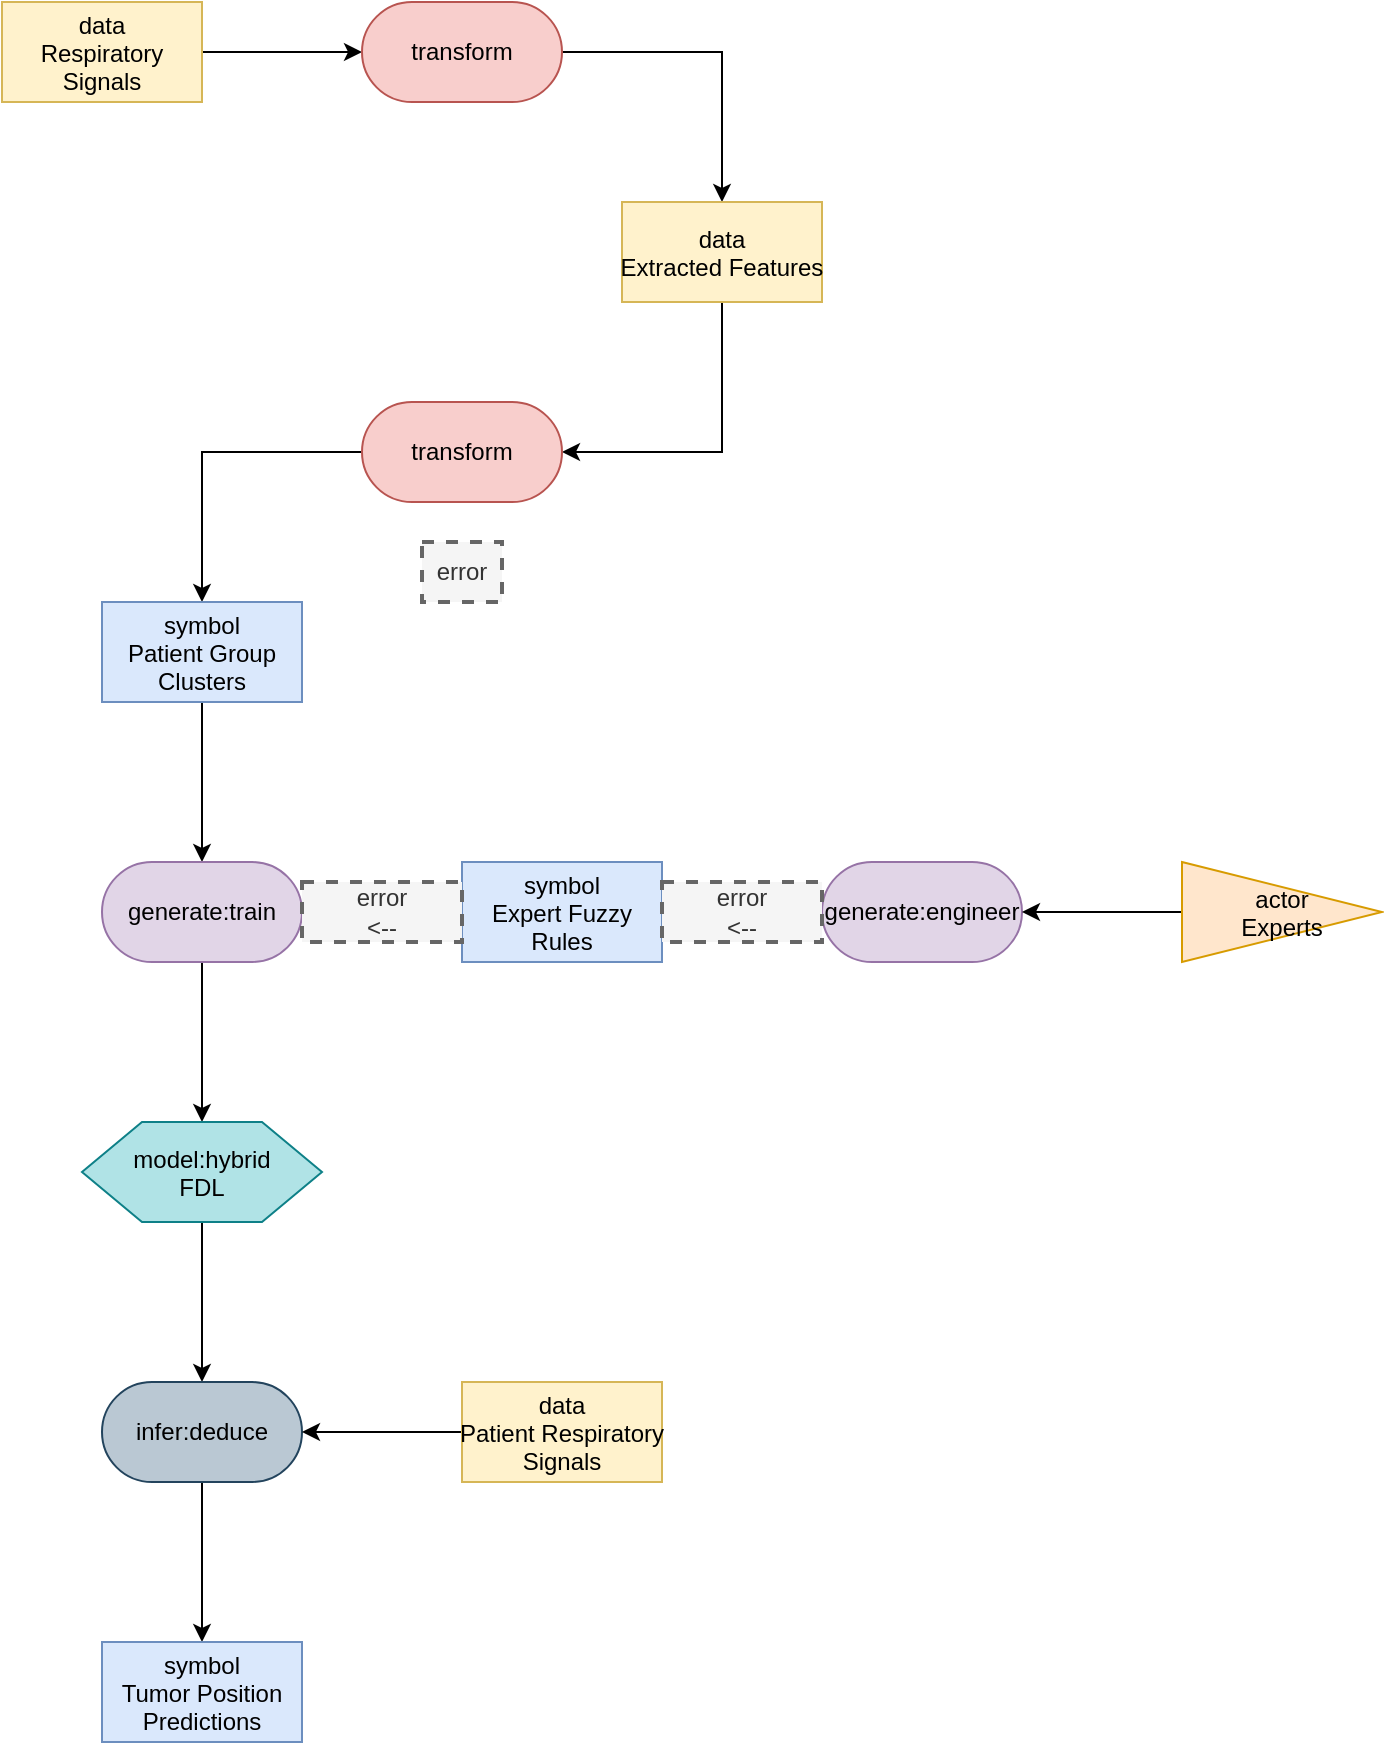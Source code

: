 <mxfile version="27.1.6" pages="2">
  <diagram name="Page-1" id="P7Q_i6ipysdPem5cXLxQ">
    <mxGraphModel dx="983" dy="589" grid="1" gridSize="10" guides="1" tooltips="1" connect="1" arrows="1" fold="1" page="1" pageScale="1" pageWidth="3300" pageHeight="4681" math="0" shadow="0">
      <root>
        <mxCell id="0" />
        <mxCell id="1" parent="0" />
        <mxCell id="9VG51xoYR0WrICZdvRi9-3" style="edgeStyle=orthogonalEdgeStyle;rounded=0;orthogonalLoop=1;jettySize=auto;html=1;exitX=1;exitY=0.5;exitDx=0;exitDy=0;entryX=0;entryY=0.5;entryDx=0;entryDy=0;" edge="1" parent="1" source="9VG51xoYR0WrICZdvRi9-1" target="9VG51xoYR0WrICZdvRi9-2">
          <mxGeometry relative="1" as="geometry" />
        </mxCell>
        <mxCell id="9VG51xoYR0WrICZdvRi9-1" value="data&#xa;Respiratory&#xa;Signals" style="rectangle;fillColor=#fff2cc;strokeColor=#d6b656;" name="data" vertex="1" parent="1">
          <mxGeometry x="340" y="230" width="100" height="50" as="geometry" />
        </mxCell>
        <mxCell id="9VG51xoYR0WrICZdvRi9-5" style="edgeStyle=orthogonalEdgeStyle;rounded=0;orthogonalLoop=1;jettySize=auto;html=1;exitX=1;exitY=0.5;exitDx=0;exitDy=0;entryX=0.5;entryY=0;entryDx=0;entryDy=0;" edge="1" parent="1" source="9VG51xoYR0WrICZdvRi9-2" target="9VG51xoYR0WrICZdvRi9-4">
          <mxGeometry relative="1" as="geometry" />
        </mxCell>
        <mxCell id="9VG51xoYR0WrICZdvRi9-2" value="transform" style="rounded=1;whiteSpace=wrap;html=1;arcSize=50;fillColor=#f8cecc;strokeColor=#b85450;" name="transform" vertex="1" parent="1">
          <mxGeometry x="520" y="230" width="100" height="50" as="geometry" />
        </mxCell>
        <mxCell id="9VG51xoYR0WrICZdvRi9-7" style="edgeStyle=orthogonalEdgeStyle;rounded=0;orthogonalLoop=1;jettySize=auto;html=1;exitX=0.5;exitY=1;exitDx=0;exitDy=0;entryX=1;entryY=0.5;entryDx=0;entryDy=0;" edge="1" parent="1" source="9VG51xoYR0WrICZdvRi9-4" target="9VG51xoYR0WrICZdvRi9-6">
          <mxGeometry relative="1" as="geometry" />
        </mxCell>
        <mxCell id="9VG51xoYR0WrICZdvRi9-4" value="data&#xa;Extracted Features" style="rectangle;fillColor=#fff2cc;strokeColor=#d6b656;" name="data" vertex="1" parent="1">
          <mxGeometry x="650" y="330" width="100" height="50" as="geometry" />
        </mxCell>
        <mxCell id="9VG51xoYR0WrICZdvRi9-9" style="edgeStyle=orthogonalEdgeStyle;rounded=0;orthogonalLoop=1;jettySize=auto;html=1;exitX=0;exitY=0.5;exitDx=0;exitDy=0;entryX=0.5;entryY=0;entryDx=0;entryDy=0;" edge="1" parent="1" source="9VG51xoYR0WrICZdvRi9-6" target="9VG51xoYR0WrICZdvRi9-8">
          <mxGeometry relative="1" as="geometry" />
        </mxCell>
        <mxCell id="9VG51xoYR0WrICZdvRi9-6" value="transform" style="rounded=1;whiteSpace=wrap;html=1;arcSize=50;fillColor=#f8cecc;strokeColor=#b85450;" name="transform" vertex="1" parent="1" tooltip="⚠️ Node not part of any valid pattern.">
          <mxGeometry x="520" y="430" width="100" height="50" as="geometry" />
        </mxCell>
        <mxCell id="9VG51xoYR0WrICZdvRi9-11" style="edgeStyle=orthogonalEdgeStyle;rounded=0;orthogonalLoop=1;jettySize=auto;html=1;exitX=0.5;exitY=1;exitDx=0;exitDy=0;entryX=0.5;entryY=0;entryDx=0;entryDy=0;" edge="1" parent="1" source="9VG51xoYR0WrICZdvRi9-8" target="9VG51xoYR0WrICZdvRi9-10">
          <mxGeometry relative="1" as="geometry" />
        </mxCell>
        <mxCell id="9VG51xoYR0WrICZdvRi9-8" value="symbol&#xa;Patient Group&#xa;Clusters" style="rectangle;fillColor=#dae8fc;strokeColor=#6c8ebf;" name="symbol" vertex="1" parent="1">
          <mxGeometry x="390" y="530" width="100" height="50" as="geometry" />
        </mxCell>
        <mxCell id="9VG51xoYR0WrICZdvRi9-21" style="edgeStyle=orthogonalEdgeStyle;rounded=0;orthogonalLoop=1;jettySize=auto;html=1;exitX=0.5;exitY=1;exitDx=0;exitDy=0;entryX=0.5;entryY=0;entryDx=0;entryDy=0;" edge="1" parent="1" source="9VG51xoYR0WrICZdvRi9-10" target="9VG51xoYR0WrICZdvRi9-20">
          <mxGeometry relative="1" as="geometry" />
        </mxCell>
        <mxCell id="9VG51xoYR0WrICZdvRi9-10" value="generate:train" style="rounded=1;whiteSpace=wrap;html=1;arcSize=50;fillColor=#e1d5e7;strokeColor=#9673a6;" name="generate:train" vertex="1" parent="1">
          <mxGeometry x="390" y="660" width="100" height="50" as="geometry" />
        </mxCell>
        <mxCell id="9VG51xoYR0WrICZdvRi9-12" value="symbol&#xa;Expert Fuzzy&#xa;Rules" style="rectangle;fillColor=#dae8fc;strokeColor=#6c8ebf;" name="symbol" vertex="1" parent="1">
          <mxGeometry x="570" y="660" width="100" height="50" as="geometry" />
        </mxCell>
        <mxCell id="9VG51xoYR0WrICZdvRi9-14" value="&lt;div&gt;error&lt;/div&gt;&lt;div&gt;&amp;lt;--&lt;/div&gt;" style="text;html=1;align=center;verticalAlign=middle;whiteSpace=wrap;rounded=0;dashed=1;fillColor=#f5f5f5;fontColor=#333333;strokeColor=#666666;strokeWidth=2;" name="text" vertex="1" parent="1">
          <mxGeometry x="490" y="670" width="80" height="30" as="geometry" />
        </mxCell>
        <mxCell id="9VG51xoYR0WrICZdvRi9-15" value="generate:engineer" style="rounded=1;whiteSpace=wrap;html=1;arcSize=50;fillColor=#e1d5e7;strokeColor=#9673a6;" name="generate:engineer" vertex="1" parent="1">
          <mxGeometry x="750" y="660" width="100" height="50" as="geometry" />
        </mxCell>
        <mxCell id="9VG51xoYR0WrICZdvRi9-17" value="&lt;div&gt;error&lt;/div&gt;&lt;div&gt;&amp;lt;--&lt;/div&gt;" style="text;html=1;align=center;verticalAlign=middle;whiteSpace=wrap;rounded=0;dashed=1;fillColor=#f5f5f5;fontColor=#333333;strokeColor=#666666;strokeWidth=2;" name="text" vertex="1" parent="1">
          <mxGeometry x="670" y="670" width="80" height="30" as="geometry" />
        </mxCell>
        <mxCell id="9VG51xoYR0WrICZdvRi9-19" style="edgeStyle=orthogonalEdgeStyle;rounded=0;orthogonalLoop=1;jettySize=auto;html=1;entryX=1;entryY=0.5;entryDx=0;entryDy=0;" edge="1" parent="1" source="9VG51xoYR0WrICZdvRi9-18" target="9VG51xoYR0WrICZdvRi9-15">
          <mxGeometry relative="1" as="geometry" />
        </mxCell>
        <mxCell id="9VG51xoYR0WrICZdvRi9-18" value="actor&#xa;Experts" style="triangle;fillColor=#ffe6cc;strokeColor=#d79b00;" name="actor" vertex="1" parent="1">
          <mxGeometry x="930" y="660" width="100" height="50" as="geometry" />
        </mxCell>
        <mxCell id="9VG51xoYR0WrICZdvRi9-23" style="edgeStyle=orthogonalEdgeStyle;rounded=0;orthogonalLoop=1;jettySize=auto;html=1;exitX=0.5;exitY=1;exitDx=0;exitDy=0;entryX=0.5;entryY=0;entryDx=0;entryDy=0;" edge="1" parent="1" source="9VG51xoYR0WrICZdvRi9-20" target="9VG51xoYR0WrICZdvRi9-22">
          <mxGeometry relative="1" as="geometry" />
        </mxCell>
        <mxCell id="9VG51xoYR0WrICZdvRi9-20" value="model:hybrid&#xa;FDL" style="shape=hexagon;perimeter=hexagonPerimeter2;fillColor=#b0e3e6;strokeColor=#0e8088;" name="model" vertex="1" parent="1">
          <mxGeometry x="380" y="790" width="120" height="50" as="geometry" />
        </mxCell>
        <mxCell id="9VG51xoYR0WrICZdvRi9-27" style="edgeStyle=orthogonalEdgeStyle;rounded=0;orthogonalLoop=1;jettySize=auto;html=1;entryX=0.5;entryY=0;entryDx=0;entryDy=0;" edge="1" parent="1" source="9VG51xoYR0WrICZdvRi9-22" target="9VG51xoYR0WrICZdvRi9-26">
          <mxGeometry relative="1" as="geometry" />
        </mxCell>
        <mxCell id="9VG51xoYR0WrICZdvRi9-22" value="infer:deduce" style="rounded=1;whiteSpace=wrap;html=1;arcSize=50;fillColor=#bac8d3;strokeColor=#23445d;" name="infer:deduce" vertex="1" parent="1">
          <mxGeometry x="390" y="920" width="100" height="50" as="geometry" />
        </mxCell>
        <mxCell id="9VG51xoYR0WrICZdvRi9-25" style="edgeStyle=orthogonalEdgeStyle;rounded=0;orthogonalLoop=1;jettySize=auto;html=1;exitX=0;exitY=0.5;exitDx=0;exitDy=0;entryX=1;entryY=0.5;entryDx=0;entryDy=0;" edge="1" parent="1" source="9VG51xoYR0WrICZdvRi9-24" target="9VG51xoYR0WrICZdvRi9-22">
          <mxGeometry relative="1" as="geometry" />
        </mxCell>
        <mxCell id="9VG51xoYR0WrICZdvRi9-24" value="data&#xa;Patient Respiratory&#xa;Signals" style="rectangle;fillColor=#fff2cc;strokeColor=#d6b656;" name="data" vertex="1" parent="1">
          <mxGeometry x="570" y="920" width="100" height="50" as="geometry" />
        </mxCell>
        <mxCell id="9VG51xoYR0WrICZdvRi9-26" value="symbol&#xa;Tumor Position&#xa;Predictions" style="rectangle;fillColor=#dae8fc;strokeColor=#6c8ebf;" name="symbol" vertex="1" parent="1">
          <mxGeometry x="390" y="1050" width="100" height="50" as="geometry" />
        </mxCell>
        <mxCell id="9VG51xoYR0WrICZdvRi9-28" value="error" style="text;html=1;align=center;verticalAlign=middle;whiteSpace=wrap;rounded=0;dashed=1;fillColor=#f5f5f5;fontColor=#333333;strokeColor=#666666;strokeWidth=2;" name="text" vertex="1" parent="1">
          <mxGeometry x="550" y="500" width="40" height="30" as="geometry" />
        </mxCell>
      </root>
    </mxGraphModel>
  </diagram>
  <diagram name="Copy of Page-1" id="a8GOBN_g6EuTt6W0SLFB">
    <mxGraphModel dx="1572" dy="942" grid="1" gridSize="10" guides="1" tooltips="1" connect="1" arrows="1" fold="1" page="1" pageScale="1" pageWidth="3300" pageHeight="4681" math="0" shadow="0">
      <root>
        <mxCell id="27Lz67ysHTh7FIN5YOJA-0" />
        <mxCell id="27Lz67ysHTh7FIN5YOJA-1" parent="27Lz67ysHTh7FIN5YOJA-0" />
        <mxCell id="27Lz67ysHTh7FIN5YOJA-2" style="edgeStyle=orthogonalEdgeStyle;rounded=0;orthogonalLoop=1;jettySize=auto;html=1;exitX=1;exitY=0.5;exitDx=0;exitDy=0;entryX=0;entryY=0.5;entryDx=0;entryDy=0;" edge="1" parent="27Lz67ysHTh7FIN5YOJA-1" source="27Lz67ysHTh7FIN5YOJA-3" target="27Lz67ysHTh7FIN5YOJA-5">
          <mxGeometry relative="1" as="geometry" />
        </mxCell>
        <mxCell id="27Lz67ysHTh7FIN5YOJA-3" value="data&#xa;Respiratory&#xa;Signals" style="rectangle;fillColor=#fff2cc;strokeColor=#d6b656;" name="data" vertex="1" parent="27Lz67ysHTh7FIN5YOJA-1">
          <mxGeometry x="340" y="230" width="100" height="50" as="geometry" />
        </mxCell>
        <mxCell id="27Lz67ysHTh7FIN5YOJA-4" style="edgeStyle=orthogonalEdgeStyle;rounded=0;orthogonalLoop=1;jettySize=auto;html=1;exitX=1;exitY=0.5;exitDx=0;exitDy=0;entryX=0.5;entryY=0;entryDx=0;entryDy=0;" edge="1" parent="27Lz67ysHTh7FIN5YOJA-1" source="27Lz67ysHTh7FIN5YOJA-5" target="27Lz67ysHTh7FIN5YOJA-7">
          <mxGeometry relative="1" as="geometry" />
        </mxCell>
        <mxCell id="27Lz67ysHTh7FIN5YOJA-5" value="transform" style="rounded=1;whiteSpace=wrap;html=1;arcSize=50;fillColor=#f8cecc;strokeColor=#b85450;" name="transform" vertex="1" parent="27Lz67ysHTh7FIN5YOJA-1">
          <mxGeometry x="520" y="230" width="100" height="50" as="geometry" />
        </mxCell>
        <mxCell id="27Lz67ysHTh7FIN5YOJA-6" style="edgeStyle=orthogonalEdgeStyle;rounded=0;orthogonalLoop=1;jettySize=auto;html=1;exitX=0.5;exitY=1;exitDx=0;exitDy=0;entryX=1;entryY=0.5;entryDx=0;entryDy=0;" edge="1" parent="27Lz67ysHTh7FIN5YOJA-1" source="27Lz67ysHTh7FIN5YOJA-7" target="27Lz67ysHTh7FIN5YOJA-9">
          <mxGeometry relative="1" as="geometry" />
        </mxCell>
        <mxCell id="27Lz67ysHTh7FIN5YOJA-7" value="data&#xa;Extracted Features" style="rectangle;fillColor=#fff2cc;strokeColor=#d6b656;" name="data" vertex="1" parent="27Lz67ysHTh7FIN5YOJA-1">
          <mxGeometry x="650" y="330" width="100" height="50" as="geometry" />
        </mxCell>
        <mxCell id="27Lz67ysHTh7FIN5YOJA-8" style="edgeStyle=orthogonalEdgeStyle;rounded=0;orthogonalLoop=1;jettySize=auto;html=1;exitX=0;exitY=0.5;exitDx=0;exitDy=0;entryX=0.5;entryY=0;entryDx=0;entryDy=0;" edge="1" parent="27Lz67ysHTh7FIN5YOJA-1" source="27Lz67ysHTh7FIN5YOJA-9" target="27Lz67ysHTh7FIN5YOJA-11">
          <mxGeometry relative="1" as="geometry" />
        </mxCell>
        <mxCell id="27Lz67ysHTh7FIN5YOJA-9" value="transform" style="rounded=1;whiteSpace=wrap;html=1;arcSize=50;fillColor=#f8cecc;strokeColor=#b85450;" name="transform" vertex="1" parent="27Lz67ysHTh7FIN5YOJA-1">
          <mxGeometry x="520" y="430" width="100" height="50" as="geometry" />
        </mxCell>
        <mxCell id="27Lz67ysHTh7FIN5YOJA-10" style="edgeStyle=orthogonalEdgeStyle;rounded=0;orthogonalLoop=1;jettySize=auto;html=1;exitX=0.5;exitY=1;exitDx=0;exitDy=0;entryX=0.5;entryY=0;entryDx=0;entryDy=0;" edge="1" parent="27Lz67ysHTh7FIN5YOJA-1" source="27Lz67ysHTh7FIN5YOJA-11" target="27Lz67ysHTh7FIN5YOJA-13">
          <mxGeometry relative="1" as="geometry" />
        </mxCell>
        <mxCell id="27Lz67ysHTh7FIN5YOJA-11" value="symbol&#xa;Patient Group&#xa;Clusters" style="rectangle;fillColor=#dae8fc;strokeColor=#6c8ebf;" name="symbol" vertex="1" parent="27Lz67ysHTh7FIN5YOJA-1">
          <mxGeometry x="390" y="530" width="100" height="50" as="geometry" />
        </mxCell>
        <mxCell id="27Lz67ysHTh7FIN5YOJA-12" style="edgeStyle=orthogonalEdgeStyle;rounded=0;orthogonalLoop=1;jettySize=auto;html=1;exitX=0.5;exitY=1;exitDx=0;exitDy=0;entryX=0.5;entryY=0;entryDx=0;entryDy=0;" edge="1" parent="27Lz67ysHTh7FIN5YOJA-1" source="27Lz67ysHTh7FIN5YOJA-13" target="27Lz67ysHTh7FIN5YOJA-21">
          <mxGeometry relative="1" as="geometry" />
        </mxCell>
        <mxCell id="27Lz67ysHTh7FIN5YOJA-13" value="generate:train" style="rounded=1;whiteSpace=wrap;html=1;arcSize=50;fillColor=#e1d5e7;strokeColor=#9673a6;" name="generate:train" vertex="1" parent="27Lz67ysHTh7FIN5YOJA-1">
          <mxGeometry x="390" y="660" width="100" height="50" as="geometry" />
        </mxCell>
        <mxCell id="nQ9LSOT_9R6scqrsMcr--1" style="edgeStyle=orthogonalEdgeStyle;rounded=0;orthogonalLoop=1;jettySize=auto;html=1;exitX=0;exitY=0.5;exitDx=0;exitDy=0;entryX=1;entryY=0.5;entryDx=0;entryDy=0;" edge="1" parent="27Lz67ysHTh7FIN5YOJA-1" source="27Lz67ysHTh7FIN5YOJA-14" target="27Lz67ysHTh7FIN5YOJA-13">
          <mxGeometry relative="1" as="geometry" />
        </mxCell>
        <mxCell id="27Lz67ysHTh7FIN5YOJA-14" value="symbol&#xa;Expert Fuzzy&#xa;Rules" style="rectangle;fillColor=#dae8fc;strokeColor=#6c8ebf;" name="symbol" vertex="1" parent="27Lz67ysHTh7FIN5YOJA-1">
          <mxGeometry x="570" y="660" width="100" height="50" as="geometry" />
        </mxCell>
        <mxCell id="nQ9LSOT_9R6scqrsMcr--0" style="edgeStyle=orthogonalEdgeStyle;rounded=0;orthogonalLoop=1;jettySize=auto;html=1;exitX=0;exitY=0.5;exitDx=0;exitDy=0;entryX=1;entryY=0.5;entryDx=0;entryDy=0;" edge="1" parent="27Lz67ysHTh7FIN5YOJA-1" source="27Lz67ysHTh7FIN5YOJA-16" target="27Lz67ysHTh7FIN5YOJA-14">
          <mxGeometry relative="1" as="geometry" />
        </mxCell>
        <mxCell id="27Lz67ysHTh7FIN5YOJA-16" value="generate:engineer" style="rounded=1;whiteSpace=wrap;html=1;arcSize=50;fillColor=#e1d5e7;strokeColor=#9673a6;" name="generate:engineer" vertex="1" parent="27Lz67ysHTh7FIN5YOJA-1">
          <mxGeometry x="750" y="660" width="100" height="50" as="geometry" />
        </mxCell>
        <mxCell id="27Lz67ysHTh7FIN5YOJA-18" style="edgeStyle=orthogonalEdgeStyle;rounded=0;orthogonalLoop=1;jettySize=auto;html=1;entryX=1;entryY=0.5;entryDx=0;entryDy=0;" edge="1" parent="27Lz67ysHTh7FIN5YOJA-1" source="27Lz67ysHTh7FIN5YOJA-19" target="27Lz67ysHTh7FIN5YOJA-16">
          <mxGeometry relative="1" as="geometry" />
        </mxCell>
        <mxCell id="27Lz67ysHTh7FIN5YOJA-19" value="actor&#xa;Experts" style="triangle;fillColor=#ffe6cc;strokeColor=#d79b00;" name="actor" vertex="1" parent="27Lz67ysHTh7FIN5YOJA-1">
          <mxGeometry x="930" y="660" width="100" height="50" as="geometry" />
        </mxCell>
        <mxCell id="27Lz67ysHTh7FIN5YOJA-20" style="edgeStyle=orthogonalEdgeStyle;rounded=0;orthogonalLoop=1;jettySize=auto;html=1;exitX=0.5;exitY=1;exitDx=0;exitDy=0;entryX=0.5;entryY=0;entryDx=0;entryDy=0;" edge="1" parent="27Lz67ysHTh7FIN5YOJA-1" source="27Lz67ysHTh7FIN5YOJA-21" target="27Lz67ysHTh7FIN5YOJA-23">
          <mxGeometry relative="1" as="geometry" />
        </mxCell>
        <mxCell id="27Lz67ysHTh7FIN5YOJA-21" value="model:hybrid&#xa;FDL" style="shape=hexagon;perimeter=hexagonPerimeter2;fillColor=#b0e3e6;strokeColor=#0e8088;" name="model" vertex="1" parent="27Lz67ysHTh7FIN5YOJA-1">
          <mxGeometry x="380" y="790" width="120" height="50" as="geometry" />
        </mxCell>
        <mxCell id="27Lz67ysHTh7FIN5YOJA-22" style="edgeStyle=orthogonalEdgeStyle;rounded=0;orthogonalLoop=1;jettySize=auto;html=1;entryX=0.5;entryY=0;entryDx=0;entryDy=0;" edge="1" parent="27Lz67ysHTh7FIN5YOJA-1" source="27Lz67ysHTh7FIN5YOJA-23" target="27Lz67ysHTh7FIN5YOJA-26">
          <mxGeometry relative="1" as="geometry" />
        </mxCell>
        <mxCell id="27Lz67ysHTh7FIN5YOJA-23" value="infer:deduce" style="rounded=1;whiteSpace=wrap;html=1;arcSize=50;fillColor=#bac8d3;strokeColor=#23445d;" name="infer:deduce" vertex="1" parent="27Lz67ysHTh7FIN5YOJA-1">
          <mxGeometry x="390" y="920" width="100" height="50" as="geometry" />
        </mxCell>
        <mxCell id="27Lz67ysHTh7FIN5YOJA-24" style="edgeStyle=orthogonalEdgeStyle;rounded=0;orthogonalLoop=1;jettySize=auto;html=1;exitX=0;exitY=0.5;exitDx=0;exitDy=0;entryX=1;entryY=0.5;entryDx=0;entryDy=0;" edge="1" parent="27Lz67ysHTh7FIN5YOJA-1" source="27Lz67ysHTh7FIN5YOJA-25" target="27Lz67ysHTh7FIN5YOJA-23">
          <mxGeometry relative="1" as="geometry" />
        </mxCell>
        <mxCell id="27Lz67ysHTh7FIN5YOJA-25" value="data&#xa;Patient Respiratory&#xa;Signals" style="rectangle;fillColor=#fff2cc;strokeColor=#d6b656;" name="data" vertex="1" parent="27Lz67ysHTh7FIN5YOJA-1">
          <mxGeometry x="570" y="920" width="100" height="50" as="geometry" />
        </mxCell>
        <mxCell id="27Lz67ysHTh7FIN5YOJA-26" value="symbol&#xa;Tumor Position&#xa;Predictions" style="rectangle;fillColor=#dae8fc;strokeColor=#6c8ebf;" name="symbol" vertex="1" parent="27Lz67ysHTh7FIN5YOJA-1">
          <mxGeometry x="390" y="1050" width="100" height="50" as="geometry" />
        </mxCell>
        <mxCell id="27Lz67ysHTh7FIN5YOJA-27" value="error" style="text;html=1;align=center;verticalAlign=middle;whiteSpace=wrap;rounded=0;dashed=1;fillColor=#f5f5f5;fontColor=#333333;strokeColor=#666666;strokeWidth=2;" name="text" vertex="1" parent="27Lz67ysHTh7FIN5YOJA-1">
          <mxGeometry x="550" y="500" width="40" height="30" as="geometry" />
        </mxCell>
      </root>
    </mxGraphModel>
  </diagram>
</mxfile>
